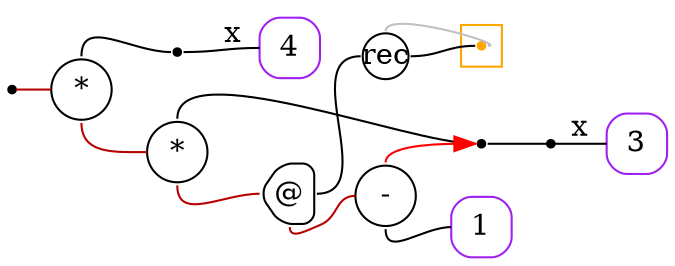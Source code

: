 digraph G {
  rankdir=LR;
  edge[arrowhead=none,arrowtail=none];
  node[fixedsize=true,shape=circle]
  size="9.201041666666667,5.219270833333334";
  labeldistance=0;
  nodesep=.175;
  ranksep=.175;

 nd1[shape=point];
   nd14[label="4",tooltip="nd14-ConstGraph",style=rounded,orientation=90,shape=square,width=.4,height=.4,color="purple"];
 nd42[label="*",tooltip="nd42-BinOpGraph",style=rounded,width=.4,height=.4,color="#000000"];
 nd59[label=" ",tooltip="nd59-ContractGraph",style=rounded,orientation=90,shape=point];
   nd113[label="3",tooltip="nd113-ConstGraph",style=rounded,orientation=90,shape=square,width=.4,height=.4,color="purple"];
 nd117[label="rec",tooltip="nd117-RecurGraph",style=rounded,width=.3,height=.3,color="#000000"];
   subgraph cluster_nd121 {
     graph[style=fill,color="orange"];
     ndcluster_nd121[tooltip="nd121",orientation=90,shape=point,color="orange"];
   };
 nd84[label="*",tooltip="nd84-BinOpGraph",style=rounded,width=.4,height=.4,color="#000000"];
 nd85[label="@",tooltip="nd85-AppGraph",style=rounded,orientation=90,shape=house,width=.4,height=.4,color="#000000"];
 nd87[label="-",tooltip="nd87-BinOpGraph",style=rounded,width=.4,height=.4,color="#000000"];
   nd91[label="1",tooltip="nd91-ConstGraph",style=rounded,orientation=90,shape=square,width=.4,height=.4,color="purple"];
 nd92[label=" ",tooltip="nd92-ContractGraph",style=rounded,orientation=90,shape=point];
 nd93[label=" ",tooltip="nd93-ContractGraph",style=rounded,orientation=90,shape=point];

  nd42->nd59[tailport=n,headport=w];
  nd1->nd42[label="",tailport=e,headport=w,color="#b70000",arrowhead=none,arrowtail=none];
  nd59->nd14[label="x",tailport=e,headport=w];
  nd87->nd91[tailport=s,headport=w];
  nd85->nd117[tailport=e,headport=w,color=black,arrowhead=none,arrowtail=none];
  nd85->nd87[tailport=s,headport=w,color="#b70000",arrowhead=none,arrowtail=none];
  nd84->nd85[tailport=s,headport=w,color="#b70000",arrowhead=none,arrowtail=none];
  nd87->nd92[tailport=n,headport=w,color=red,arrowhead=normal];
  nd84->nd92[tailport=n,headport=w];
  nd42->nd84[label="",tailport=s,headport=w,color="#b70000",arrowhead=none,arrowtail=none];
  nd92->nd93[tailport=e,headport=w];
  nd93->nd113[label="x",tailport=e,headport=w];
  nd117->ndcluster_nd121[dir=back,headport=e,tailport=n,color=grey,arrowhead=none,arrowtail=none];
  nd117->ndcluster_nd121[tailport=e,headport=w];
}